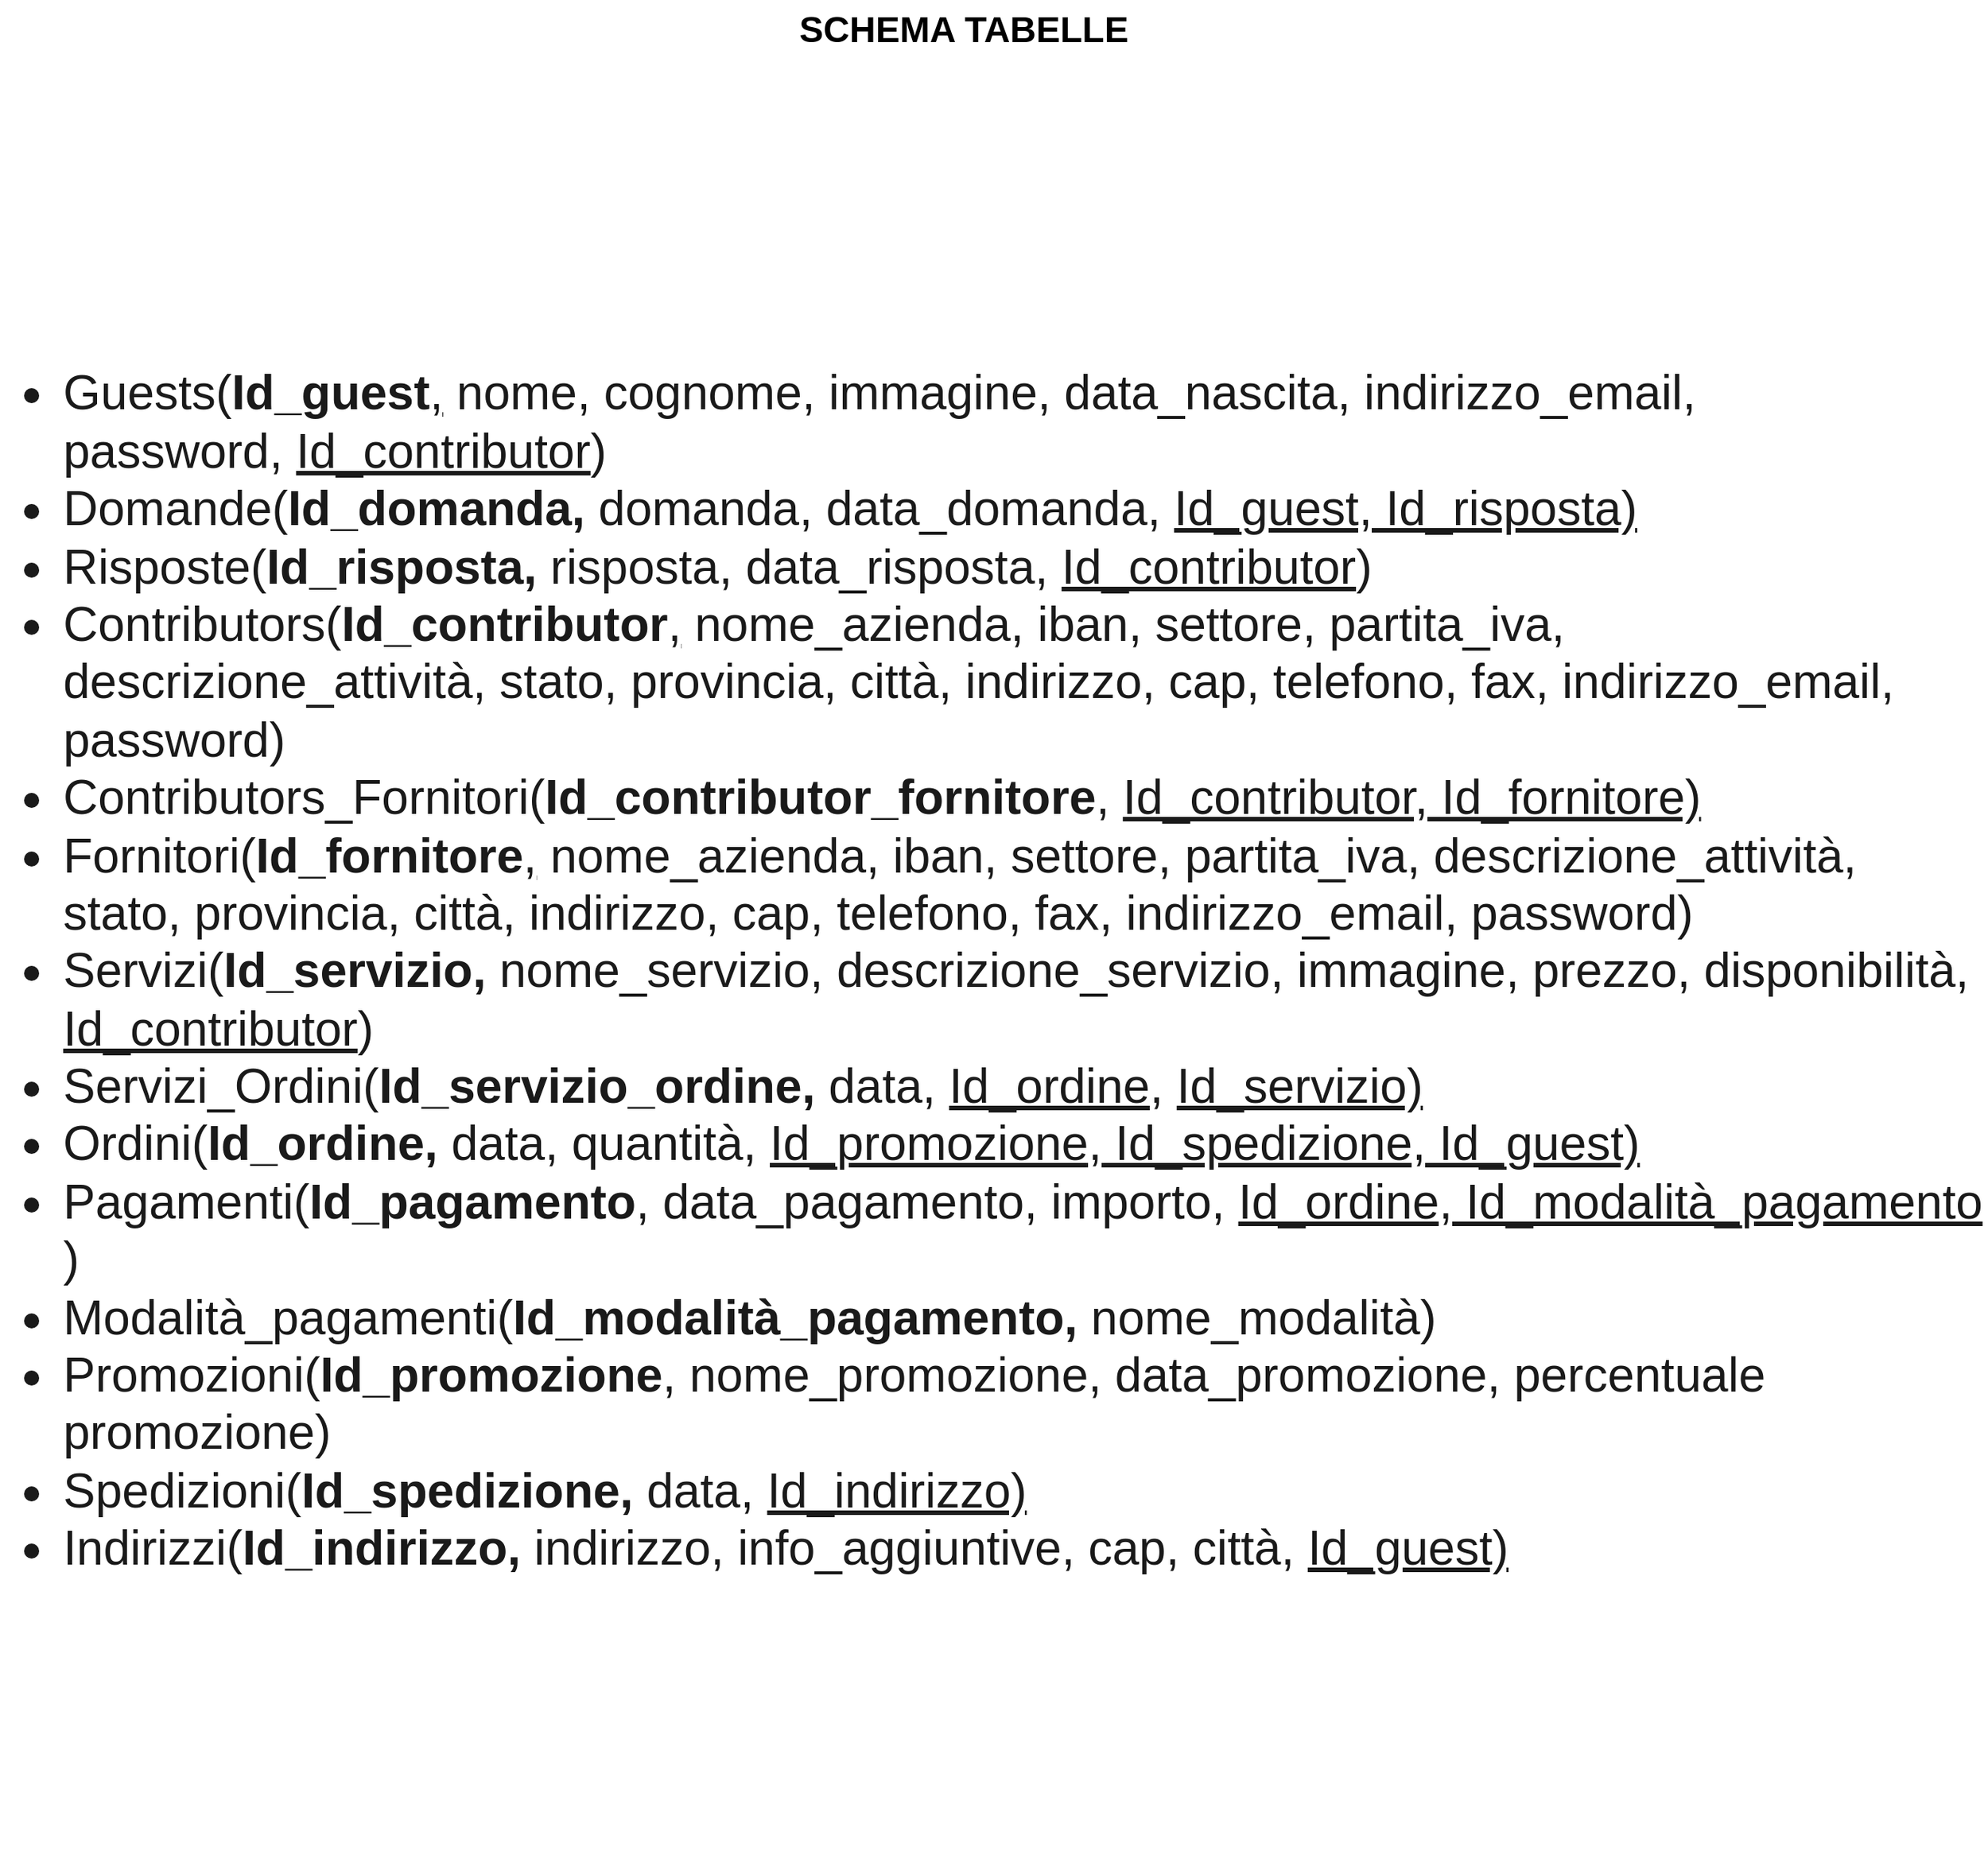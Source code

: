 <mxfile version="14.6.11" type="github">
  <diagram id="nNNbYIVWa4341L-L7LT6" name="Page-1">
    <mxGraphModel dx="1577" dy="928" grid="1" gridSize="10" guides="1" tooltips="1" connect="1" arrows="1" fold="1" page="1" pageScale="1" pageWidth="3300" pageHeight="4681" math="0" shadow="0">
      <root>
        <mxCell id="0" />
        <mxCell id="1" parent="0" />
        <mxCell id="4zw3vZrptV4HVFFLCSen-1" value="&lt;ul style=&quot;font-size: 32px&quot;&gt;&lt;li style=&quot;font-size: 32px&quot;&gt;Guests(&lt;b&gt;Id_guest&lt;/b&gt;&lt;u&gt;,&lt;/u&gt;&amp;nbsp;nome, cognome, immagine, data_nascita, indirizzo_email, password,&amp;nbsp;&lt;u&gt;Id_contributor&lt;/u&gt;)&lt;/li&gt;&lt;li style=&quot;font-size: 32px&quot;&gt;Domande(&lt;b&gt;Id_domanda, &lt;/b&gt;domanda, data_domanda, &lt;u&gt;Id_guest, Id_risposta)&lt;/u&gt;&lt;/li&gt;&lt;li style=&quot;font-size: 32px&quot;&gt;Risposte(&lt;b&gt;Id_risposta,&lt;/b&gt;&amp;nbsp;risposta, data_risposta&lt;u&gt;,&lt;/u&gt; &lt;u&gt;Id_contributor&lt;/u&gt;)&lt;/li&gt;&lt;li style=&quot;font-size: 32px&quot;&gt;Contributors(&lt;b&gt;Id_contributor&lt;/b&gt;&lt;u&gt;,&lt;/u&gt;&amp;nbsp;nome_azienda, iban, settore, partita_iva, descrizione_attività, stato, provincia, città, indirizzo, cap, telefono, fax, indirizzo_email, password)&lt;/li&gt;&lt;li style=&quot;font-size: 32px&quot;&gt;Contributors_Fornitori(&lt;b&gt;Id_contributor_fornitore&lt;/b&gt;,&lt;b&gt;&amp;nbsp;&lt;/b&gt;&lt;u&gt;Id_contributor, Id_fornitore)&lt;/u&gt;&lt;/li&gt;&lt;li&gt;Fornitori(&lt;b&gt;Id_fornitore&lt;/b&gt;&lt;u&gt;,&lt;/u&gt;&amp;nbsp;nome_azienda, iban, settore, partita_iva, descrizione_attività, stato, provincia, città, indirizzo, cap, telefono, fax, indirizzo_email, password)&lt;/li&gt;&lt;li style=&quot;font-size: 32px&quot;&gt;Servizi(&lt;b&gt;Id_servizio, &lt;/b&gt;nome_servizio, descrizione_servizio, immagine, prezzo, disponibilità, &lt;u&gt;Id_contributor&lt;/u&gt;)&lt;/li&gt;&lt;li style=&quot;font-size: 32px&quot;&gt;Servizi_Ordini(&lt;b&gt;Id_servizio_ordine, &lt;/b&gt;data, &lt;u&gt;Id_ordine,&lt;/u&gt; &lt;u&gt;Id_servizio)&lt;/u&gt;&lt;/li&gt;&lt;li style=&quot;font-size: 32px&quot;&gt;Ordini(&lt;b&gt;Id_ordine, &lt;/b&gt;data,&amp;nbsp;quantità, &lt;u&gt;Id_promozione, Id_spedizione, Id_guest)&lt;/u&gt;&lt;/li&gt;&lt;li style=&quot;font-size: 32px&quot;&gt;Pagamenti(&lt;b&gt;Id_pagamento&lt;/b&gt;&lt;u&gt;,&lt;/u&gt;&amp;nbsp;data_pagamento, importo, &lt;u&gt;Id_ordine, Id_modalità_pagamento&lt;/u&gt; )&lt;/li&gt;&lt;li style=&quot;font-size: 32px&quot;&gt;Modalità_pagamenti(&lt;b&gt;Id_modalità_pagamento,&lt;/b&gt;&amp;nbsp;nome_modalità)&lt;/li&gt;&lt;li style=&quot;font-size: 32px&quot;&gt;Promozioni(&lt;b&gt;Id_promozione&lt;/b&gt;, nome_promozione, data_promozione, percentuale promozione)&lt;/li&gt;&lt;li style=&quot;font-size: 32px&quot;&gt;Spedizioni(&lt;b&gt;Id_spedizione,&lt;/b&gt;&amp;nbsp;data, &lt;u&gt;Id_indirizzo)&lt;/u&gt;&lt;/li&gt;&lt;li style=&quot;font-size: 32px&quot;&gt;Indirizzi(&lt;b&gt;Id_indirizzo, &lt;/b&gt;indirizzo, info_aggiuntive, cap, città, &lt;u&gt;Id_guest)&lt;/u&gt;&lt;/li&gt;&lt;/ul&gt;" style="text;strokeColor=none;fillColor=none;html=1;whiteSpace=wrap;verticalAlign=middle;overflow=hidden;rounded=0;sketch=0;fontColor=#1A1A1A;fontSize=32;" vertex="1" parent="1">
          <mxGeometry x="220" y="330" width="1320" height="1190" as="geometry" />
        </mxCell>
        <mxCell id="4zw3vZrptV4HVFFLCSen-2" value="SCHEMA TABELLE" style="text;strokeColor=none;fillColor=none;html=1;fontSize=24;fontStyle=1;verticalAlign=middle;align=center;rounded=0;sketch=0;" vertex="1" parent="1">
          <mxGeometry x="810" y="280" width="100" height="40" as="geometry" />
        </mxCell>
      </root>
    </mxGraphModel>
  </diagram>
</mxfile>
